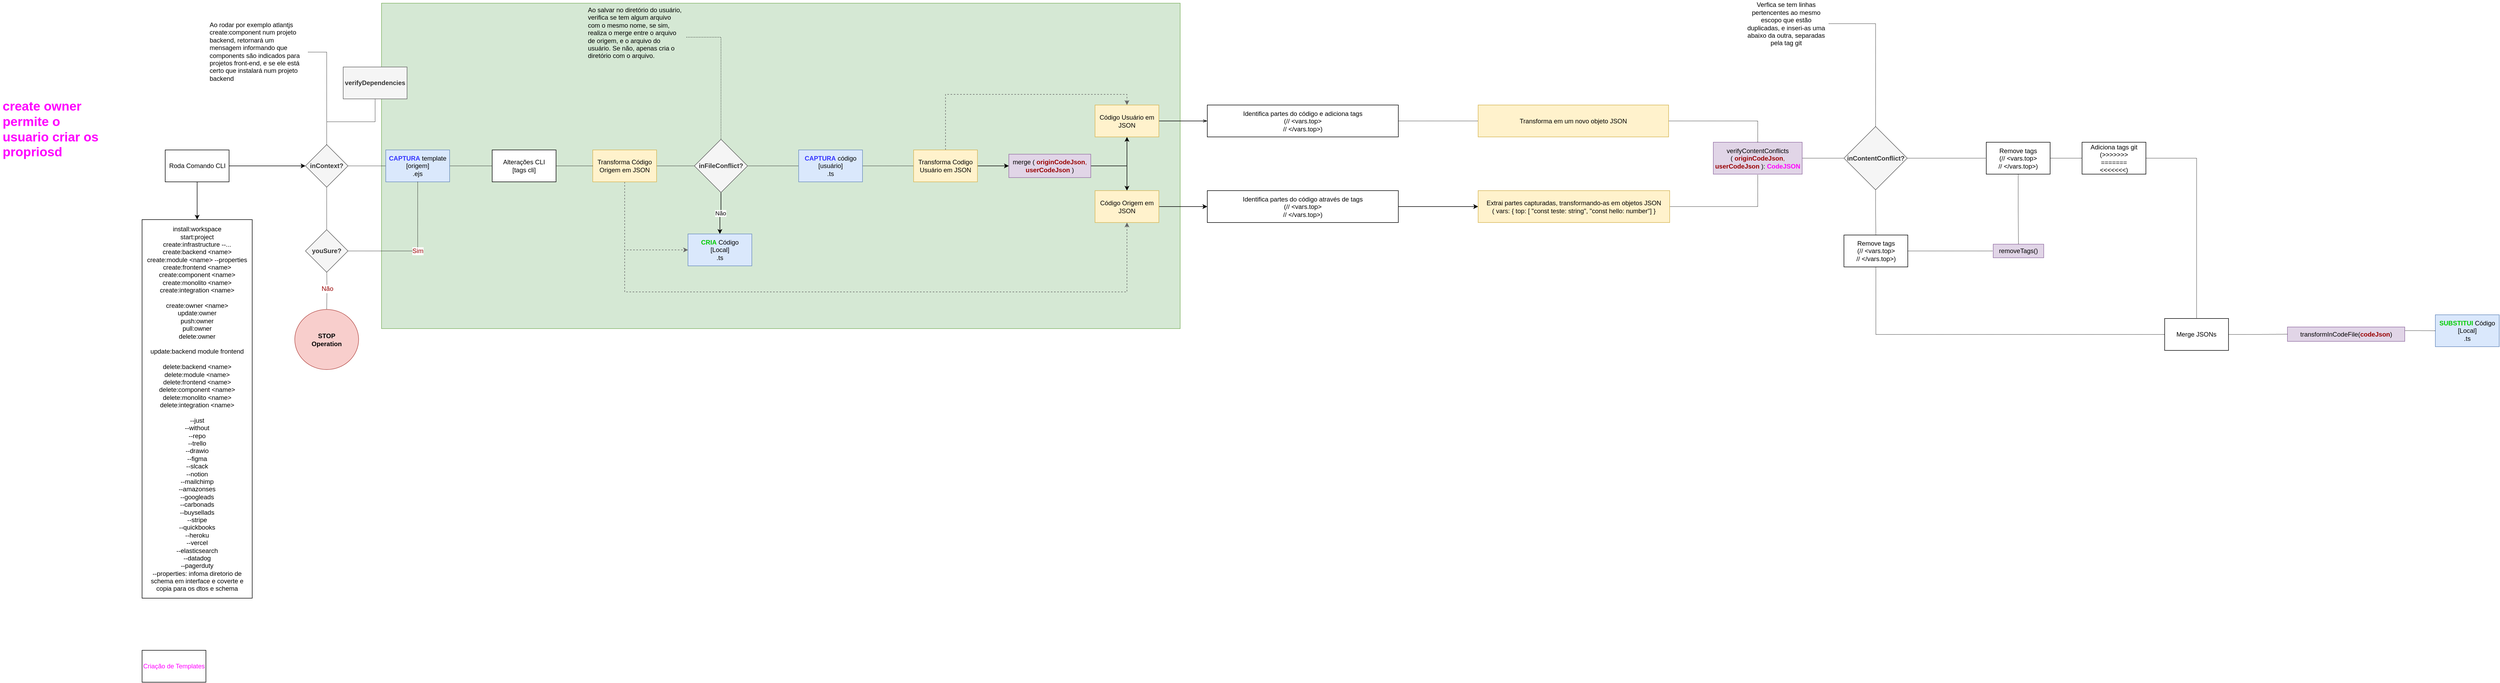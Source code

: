 <mxfile version="20.2.0" type="github">
  <diagram id="BnmF_AK0YvOshNtcrw-g" name="Página-1">
    <mxGraphModel dx="3161" dy="1173" grid="0" gridSize="10" guides="1" tooltips="1" connect="1" arrows="1" fold="1" page="0" pageScale="1" pageWidth="827" pageHeight="1169" math="0" shadow="0">
      <root>
        <mxCell id="0" />
        <mxCell id="1" parent="0" />
        <mxCell id="QQFa_avUxo8IOfPUZzPN-4" value="" style="rounded=0;whiteSpace=wrap;html=1;fontSize=12;fillColor=#d5e8d4;strokeColor=#82b366;" vertex="1" parent="1">
          <mxGeometry x="-366" y="-230" width="1501" height="612" as="geometry" />
        </mxCell>
        <mxCell id="cyFt_1vXVeOcTQ0V9GpX-9" value="" style="edgeStyle=orthogonalEdgeStyle;rounded=0;orthogonalLoop=1;jettySize=auto;html=1;" parent="1" source="cyFt_1vXVeOcTQ0V9GpX-1" target="cyFt_1vXVeOcTQ0V9GpX-8" edge="1">
          <mxGeometry relative="1" as="geometry" />
        </mxCell>
        <mxCell id="cyFt_1vXVeOcTQ0V9GpX-63" style="edgeStyle=orthogonalEdgeStyle;rounded=0;orthogonalLoop=1;jettySize=auto;html=1;exitX=1;exitY=0.5;exitDx=0;exitDy=0;entryX=0.5;entryY=1;entryDx=0;entryDy=0;fontSize=10;startArrow=none;startFill=0;endArrow=classic;endFill=1;strokeWidth=1;" parent="1" source="cyFt_1vXVeOcTQ0V9GpX-1" target="cyFt_1vXVeOcTQ0V9GpX-61" edge="1">
          <mxGeometry relative="1" as="geometry" />
        </mxCell>
        <mxCell id="cyFt_1vXVeOcTQ0V9GpX-1" value="merge ( &lt;font color=&quot;#990000&quot;&gt;&lt;b&gt;originCodeJson&lt;/b&gt;, &lt;b&gt;userCodeJson&lt;/b&gt;&lt;/font&gt; )" style="rounded=0;whiteSpace=wrap;html=1;fillColor=#e1d5e7;strokeColor=#9673a6;" parent="1" vertex="1">
          <mxGeometry x="813" y="54" width="154" height="44" as="geometry" />
        </mxCell>
        <mxCell id="cyFt_1vXVeOcTQ0V9GpX-60" style="edgeStyle=orthogonalEdgeStyle;rounded=0;orthogonalLoop=1;jettySize=auto;html=1;exitX=1;exitY=0.5;exitDx=0;exitDy=0;fontSize=10;startArrow=none;startFill=0;endArrow=classic;endFill=1;strokeWidth=1;" parent="1" source="cyFt_1vXVeOcTQ0V9GpX-2" target="cyFt_1vXVeOcTQ0V9GpX-1" edge="1">
          <mxGeometry relative="1" as="geometry" />
        </mxCell>
        <mxCell id="cyFt_1vXVeOcTQ0V9GpX-65" style="edgeStyle=orthogonalEdgeStyle;rounded=0;orthogonalLoop=1;jettySize=auto;html=1;exitX=0.5;exitY=0;exitDx=0;exitDy=0;entryX=0.5;entryY=0;entryDx=0;entryDy=0;fontSize=10;startArrow=none;startFill=0;endArrow=classic;endFill=1;strokeWidth=1;dashed=1;fillColor=#f5f5f5;strokeColor=#666666;" parent="1" source="cyFt_1vXVeOcTQ0V9GpX-2" target="cyFt_1vXVeOcTQ0V9GpX-61" edge="1">
          <mxGeometry relative="1" as="geometry" />
        </mxCell>
        <mxCell id="cyFt_1vXVeOcTQ0V9GpX-2" value="Transforma Codigo Usuário em JSON&lt;br&gt;" style="whiteSpace=wrap;html=1;rounded=0;fillColor=#fff2cc;strokeColor=#d6b656;" parent="1" vertex="1">
          <mxGeometry x="634" y="46" width="120" height="60" as="geometry" />
        </mxCell>
        <mxCell id="cyFt_1vXVeOcTQ0V9GpX-62" value="" style="edgeStyle=orthogonalEdgeStyle;rounded=0;orthogonalLoop=1;jettySize=auto;html=1;fontSize=10;startArrow=openThin;startFill=0;endArrow=none;endFill=0;strokeWidth=1;" parent="1" source="cyFt_1vXVeOcTQ0V9GpX-4" target="cyFt_1vXVeOcTQ0V9GpX-61" edge="1">
          <mxGeometry relative="1" as="geometry" />
        </mxCell>
        <mxCell id="cyFt_1vXVeOcTQ0V9GpX-80" value="" style="edgeStyle=orthogonalEdgeStyle;rounded=0;orthogonalLoop=1;jettySize=auto;html=1;dashed=1;dashPattern=1 1;fontSize=12;fontColor=#000000;startArrow=none;startFill=0;endArrow=none;endFill=0;strokeWidth=1;" parent="1" source="cyFt_1vXVeOcTQ0V9GpX-4" target="cyFt_1vXVeOcTQ0V9GpX-79" edge="1">
          <mxGeometry relative="1" as="geometry" />
        </mxCell>
        <mxCell id="cyFt_1vXVeOcTQ0V9GpX-4" value="Identifica partes do código e adiciona tags&lt;br&gt;(// &amp;lt;vars.top&amp;gt;&lt;br&gt;// &amp;lt;/vars.top&amp;gt;)" style="whiteSpace=wrap;html=1;rounded=0;" parent="1" vertex="1">
          <mxGeometry x="1186" y="-38.5" width="359" height="60" as="geometry" />
        </mxCell>
        <mxCell id="cyFt_1vXVeOcTQ0V9GpX-11" value="" style="edgeStyle=orthogonalEdgeStyle;rounded=0;orthogonalLoop=1;jettySize=auto;html=1;strokeWidth=1;" parent="1" source="cyFt_1vXVeOcTQ0V9GpX-8" target="cyFt_1vXVeOcTQ0V9GpX-10" edge="1">
          <mxGeometry relative="1" as="geometry" />
        </mxCell>
        <mxCell id="cyFt_1vXVeOcTQ0V9GpX-8" value="Código Origem em JSON" style="whiteSpace=wrap;html=1;rounded=0;fillColor=#fff2cc;strokeColor=#d6b656;" parent="1" vertex="1">
          <mxGeometry x="975" y="122.5" width="120" height="60" as="geometry" />
        </mxCell>
        <mxCell id="cyFt_1vXVeOcTQ0V9GpX-13" value="" style="edgeStyle=orthogonalEdgeStyle;rounded=0;orthogonalLoop=1;jettySize=auto;html=1;strokeWidth=1;" parent="1" source="cyFt_1vXVeOcTQ0V9GpX-10" target="cyFt_1vXVeOcTQ0V9GpX-12" edge="1">
          <mxGeometry relative="1" as="geometry" />
        </mxCell>
        <mxCell id="cyFt_1vXVeOcTQ0V9GpX-10" value="Identifica partes do código através de tags &lt;br&gt;(// &amp;lt;vars.top&amp;gt;&lt;br&gt;// &amp;lt;/vars.top&amp;gt;)" style="whiteSpace=wrap;html=1;rounded=0;" parent="1" vertex="1">
          <mxGeometry x="1186" y="122.5" width="359" height="60" as="geometry" />
        </mxCell>
        <mxCell id="cyFt_1vXVeOcTQ0V9GpX-76" value="" style="edgeStyle=orthogonalEdgeStyle;rounded=0;orthogonalLoop=1;jettySize=auto;html=1;dashed=1;dashPattern=1 1;fontSize=12;fontColor=#00CC00;startArrow=none;startFill=0;endArrow=none;endFill=0;strokeWidth=1;" parent="1" source="cyFt_1vXVeOcTQ0V9GpX-12" target="cyFt_1vXVeOcTQ0V9GpX-75" edge="1">
          <mxGeometry relative="1" as="geometry" />
        </mxCell>
        <mxCell id="cyFt_1vXVeOcTQ0V9GpX-12" value="Extrai partes capturadas, transformando-as em objetos JSON&lt;br&gt;( vars: { top: [ &quot;const teste: string&quot;, &quot;const hello: number&quot;] }" style="whiteSpace=wrap;html=1;rounded=0;fillColor=#fff2cc;strokeColor=#d6b656;" parent="1" vertex="1">
          <mxGeometry x="1695" y="122.5" width="360" height="60" as="geometry" />
        </mxCell>
        <mxCell id="cyFt_1vXVeOcTQ0V9GpX-55" style="edgeStyle=orthogonalEdgeStyle;rounded=0;orthogonalLoop=1;jettySize=auto;html=1;exitX=0.5;exitY=1;exitDx=0;exitDy=0;entryX=0;entryY=0.5;entryDx=0;entryDy=0;fontSize=12;startArrow=none;startFill=0;endArrow=classic;endFill=1;strokeWidth=1;dashed=1;fillColor=#f5f5f5;strokeColor=#666666;" parent="1" source="cyFt_1vXVeOcTQ0V9GpX-17" target="cyFt_1vXVeOcTQ0V9GpX-25" edge="1">
          <mxGeometry relative="1" as="geometry" />
        </mxCell>
        <mxCell id="cyFt_1vXVeOcTQ0V9GpX-64" style="edgeStyle=orthogonalEdgeStyle;rounded=0;orthogonalLoop=1;jettySize=auto;html=1;exitX=0.5;exitY=1;exitDx=0;exitDy=0;entryX=0.5;entryY=1;entryDx=0;entryDy=0;fontSize=10;startArrow=none;startFill=0;endArrow=classic;endFill=1;strokeWidth=1;dashed=1;fillColor=#f5f5f5;strokeColor=#666666;" parent="1" source="cyFt_1vXVeOcTQ0V9GpX-17" target="cyFt_1vXVeOcTQ0V9GpX-8" edge="1">
          <mxGeometry relative="1" as="geometry">
            <Array as="points">
              <mxPoint x="91" y="313" />
              <mxPoint x="1035" y="313" />
            </Array>
          </mxGeometry>
        </mxCell>
        <mxCell id="QQFa_avUxo8IOfPUZzPN-3" style="edgeStyle=orthogonalEdgeStyle;rounded=0;orthogonalLoop=1;jettySize=auto;html=1;exitX=1;exitY=0.5;exitDx=0;exitDy=0;dashed=1;dashPattern=1 1;fontSize=12;fontColor=#FF00FF;startArrow=none;startFill=0;endArrow=none;endFill=0;strokeWidth=1;" edge="1" parent="1" source="cyFt_1vXVeOcTQ0V9GpX-17" target="cyFt_1vXVeOcTQ0V9GpX-23">
          <mxGeometry relative="1" as="geometry" />
        </mxCell>
        <mxCell id="cyFt_1vXVeOcTQ0V9GpX-17" value="Transforma Código Origem em JSON" style="whiteSpace=wrap;html=1;rounded=0;fillColor=#fff2cc;strokeColor=#d6b656;" parent="1" vertex="1">
          <mxGeometry x="31" y="46" width="120" height="60" as="geometry" />
        </mxCell>
        <mxCell id="QQFa_avUxo8IOfPUZzPN-2" style="edgeStyle=orthogonalEdgeStyle;rounded=0;orthogonalLoop=1;jettySize=auto;html=1;exitX=1;exitY=0.5;exitDx=0;exitDy=0;dashed=1;dashPattern=1 1;fontSize=12;fontColor=#FF00FF;startArrow=none;startFill=0;endArrow=none;endFill=0;strokeWidth=1;" edge="1" parent="1" source="cyFt_1vXVeOcTQ0V9GpX-21" target="cyFt_1vXVeOcTQ0V9GpX-2">
          <mxGeometry relative="1" as="geometry" />
        </mxCell>
        <mxCell id="cyFt_1vXVeOcTQ0V9GpX-21" value="&lt;b&gt;&lt;font color=&quot;#3333ff&quot;&gt;CAPTURA&lt;/font&gt;&lt;/b&gt; código&lt;br&gt;[usuário]&lt;br&gt;.ts" style="whiteSpace=wrap;html=1;rounded=0;fillColor=#dae8fc;strokeColor=#6c8ebf;" parent="1" vertex="1">
          <mxGeometry x="418" y="46" width="120" height="60" as="geometry" />
        </mxCell>
        <mxCell id="cyFt_1vXVeOcTQ0V9GpX-26" value="Não" style="edgeStyle=orthogonalEdgeStyle;rounded=0;orthogonalLoop=1;jettySize=auto;html=1;" parent="1" source="cyFt_1vXVeOcTQ0V9GpX-23" target="cyFt_1vXVeOcTQ0V9GpX-25" edge="1">
          <mxGeometry relative="1" as="geometry" />
        </mxCell>
        <mxCell id="QQFa_avUxo8IOfPUZzPN-1" style="edgeStyle=orthogonalEdgeStyle;rounded=0;orthogonalLoop=1;jettySize=auto;html=1;exitX=1;exitY=0.5;exitDx=0;exitDy=0;dashed=1;dashPattern=1 1;fontSize=12;fontColor=#FF00FF;startArrow=none;startFill=0;endArrow=none;endFill=0;strokeWidth=1;" edge="1" parent="1" source="cyFt_1vXVeOcTQ0V9GpX-23" target="cyFt_1vXVeOcTQ0V9GpX-21">
          <mxGeometry relative="1" as="geometry" />
        </mxCell>
        <mxCell id="cyFt_1vXVeOcTQ0V9GpX-23" value="inFileConflict?" style="rhombus;whiteSpace=wrap;html=1;rounded=0;fillColor=#f5f5f5;fontColor=#333333;strokeColor=#666666;fontStyle=1" parent="1" vertex="1">
          <mxGeometry x="222" y="26" width="100" height="100" as="geometry" />
        </mxCell>
        <mxCell id="cyFt_1vXVeOcTQ0V9GpX-25" value="&lt;b&gt;&lt;font color=&quot;#00cc00&quot;&gt;CRIA&lt;/font&gt;&lt;/b&gt; Código&lt;br&gt;[Local]&lt;br&gt;.ts" style="whiteSpace=wrap;html=1;rounded=0;fillColor=#dae8fc;strokeColor=#6c8ebf;fontStyle=0" parent="1" vertex="1">
          <mxGeometry x="210" y="204" width="120" height="60" as="geometry" />
        </mxCell>
        <mxCell id="cyFt_1vXVeOcTQ0V9GpX-117" style="edgeStyle=orthogonalEdgeStyle;rounded=0;orthogonalLoop=1;jettySize=auto;html=1;exitX=1;exitY=0.25;exitDx=0;exitDy=0;dashed=1;dashPattern=1 1;fontSize=12;fontColor=#FF00FF;startArrow=none;startFill=0;endArrow=none;endFill=0;strokeWidth=1;" parent="1" source="cyFt_1vXVeOcTQ0V9GpX-36" target="cyFt_1vXVeOcTQ0V9GpX-105" edge="1">
          <mxGeometry relative="1" as="geometry" />
        </mxCell>
        <mxCell id="cyFt_1vXVeOcTQ0V9GpX-36" value="transformInCodeFile(&lt;b&gt;&lt;font color=&quot;#990000&quot;&gt;codeJson&lt;/font&gt;&lt;/b&gt;)" style="whiteSpace=wrap;html=1;rounded=0;fillColor=#e1d5e7;strokeColor=#9673a6;fontStyle=0" parent="1" vertex="1">
          <mxGeometry x="3216" y="379" width="220.5" height="27" as="geometry" />
        </mxCell>
        <mxCell id="cyFt_1vXVeOcTQ0V9GpX-41" style="edgeStyle=orthogonalEdgeStyle;rounded=0;orthogonalLoop=1;jettySize=auto;html=1;exitX=1;exitY=0.5;exitDx=0;exitDy=0;dashed=1;startArrow=none;startFill=0;endArrow=none;endFill=0;strokeWidth=1;dashPattern=1 2;" parent="1" source="cyFt_1vXVeOcTQ0V9GpX-40" target="cyFt_1vXVeOcTQ0V9GpX-23" edge="1">
          <mxGeometry relative="1" as="geometry" />
        </mxCell>
        <mxCell id="cyFt_1vXVeOcTQ0V9GpX-40" value="&lt;p style=&quot;line-height: 1.2;&quot;&gt;&lt;/p&gt;&lt;p&gt;&lt;span style=&quot;background-color: initial; font-weight: normal; line-height: 1;&quot;&gt;&lt;font style=&quot;font-size: 12px;&quot;&gt;Ao salvar no diretório do usuário, verifica se tem algum arquivo com o mesmo nome, se sim, realiza o merge entre o arquivo de origem, e o arquivo do usuário. Se não, apenas cria o diretório com o arquivo.&lt;/font&gt;&lt;/span&gt;&lt;/p&gt;&lt;p&gt;&lt;/p&gt;" style="text;html=1;strokeColor=none;fillColor=none;spacing=5;spacingTop=-20;whiteSpace=wrap;overflow=hidden;rounded=0;align=left;" parent="1" vertex="1">
          <mxGeometry x="17" y="-226" width="190" height="120" as="geometry" />
        </mxCell>
        <mxCell id="cyFt_1vXVeOcTQ0V9GpX-44" value="" style="edgeStyle=orthogonalEdgeStyle;rounded=0;orthogonalLoop=1;jettySize=auto;html=1;fontSize=12;startArrow=none;startFill=0;endArrow=classic;endFill=1;strokeWidth=1;" parent="1" source="cyFt_1vXVeOcTQ0V9GpX-42" target="cyFt_1vXVeOcTQ0V9GpX-43" edge="1">
          <mxGeometry relative="1" as="geometry" />
        </mxCell>
        <mxCell id="cyFt_1vXVeOcTQ0V9GpX-59" value="" style="edgeStyle=orthogonalEdgeStyle;rounded=0;orthogonalLoop=1;jettySize=auto;html=1;fontSize=10;startArrow=none;startFill=0;endArrow=classic;endFill=1;strokeWidth=1;" parent="1" source="cyFt_1vXVeOcTQ0V9GpX-42" target="cyFt_1vXVeOcTQ0V9GpX-58" edge="1">
          <mxGeometry relative="1" as="geometry" />
        </mxCell>
        <mxCell id="cyFt_1vXVeOcTQ0V9GpX-42" value="Roda Comando CLI" style="whiteSpace=wrap;html=1;fontSize=12;" parent="1" vertex="1">
          <mxGeometry x="-772.5" y="46" width="120" height="60" as="geometry" />
        </mxCell>
        <mxCell id="cyFt_1vXVeOcTQ0V9GpX-98" value="" style="edgeStyle=orthogonalEdgeStyle;rounded=0;orthogonalLoop=1;jettySize=auto;html=1;dashed=1;dashPattern=1 1;fontSize=12;fontColor=#990000;startArrow=none;startFill=0;endArrow=none;endFill=0;strokeWidth=1;" parent="1" source="cyFt_1vXVeOcTQ0V9GpX-43" target="cyFt_1vXVeOcTQ0V9GpX-97" edge="1">
          <mxGeometry relative="1" as="geometry" />
        </mxCell>
        <mxCell id="cyFt_1vXVeOcTQ0V9GpX-100" style="edgeStyle=orthogonalEdgeStyle;rounded=0;orthogonalLoop=1;jettySize=auto;html=1;exitX=1;exitY=0.5;exitDx=0;exitDy=0;dashed=1;dashPattern=1 1;fontSize=12;fontColor=#990000;startArrow=none;startFill=0;endArrow=none;endFill=0;strokeWidth=1;" parent="1" source="cyFt_1vXVeOcTQ0V9GpX-43" target="cyFt_1vXVeOcTQ0V9GpX-50" edge="1">
          <mxGeometry relative="1" as="geometry" />
        </mxCell>
        <mxCell id="cyFt_1vXVeOcTQ0V9GpX-121" value="" style="edgeStyle=orthogonalEdgeStyle;rounded=0;orthogonalLoop=1;jettySize=auto;html=1;dashed=1;dashPattern=1 1;fontSize=12;fontColor=#FF00FF;startArrow=none;startFill=0;endArrow=none;endFill=0;strokeWidth=1;" parent="1" source="cyFt_1vXVeOcTQ0V9GpX-43" target="cyFt_1vXVeOcTQ0V9GpX-120" edge="1">
          <mxGeometry relative="1" as="geometry" />
        </mxCell>
        <mxCell id="cyFt_1vXVeOcTQ0V9GpX-43" value="inContext?" style="rhombus;whiteSpace=wrap;html=1;fillColor=#f5f5f5;fontColor=#333333;strokeColor=#666666;fontStyle=1" parent="1" vertex="1">
          <mxGeometry x="-509" y="36" width="80" height="80" as="geometry" />
        </mxCell>
        <mxCell id="cyFt_1vXVeOcTQ0V9GpX-46" style="edgeStyle=orthogonalEdgeStyle;rounded=0;orthogonalLoop=1;jettySize=auto;html=1;exitX=1;exitY=0.5;exitDx=0;exitDy=0;dashed=1;fontSize=12;startArrow=none;startFill=0;endArrow=none;endFill=0;strokeWidth=1;dashPattern=1 1;" parent="1" source="cyFt_1vXVeOcTQ0V9GpX-45" target="cyFt_1vXVeOcTQ0V9GpX-43" edge="1">
          <mxGeometry relative="1" as="geometry" />
        </mxCell>
        <mxCell id="cyFt_1vXVeOcTQ0V9GpX-45" value="&lt;p style=&quot;line-height: 1.2;&quot;&gt;&lt;/p&gt;&lt;p&gt;&lt;span style=&quot;background-color: initial; font-weight: normal; line-height: 1;&quot;&gt;&lt;font style=&quot;font-size: 12px;&quot;&gt;Ao rodar por exemplo atlantjs create:component num projeto backend, retornará um mensagem informando que components são indicados para projetos front-end, e se ele está certo que instalará num projeto backend&lt;/font&gt;&lt;/span&gt;&lt;/p&gt;&lt;p&gt;&lt;/p&gt;" style="text;html=1;strokeColor=none;fillColor=none;spacing=5;spacingTop=-20;whiteSpace=wrap;overflow=hidden;rounded=0;align=left;" parent="1" vertex="1">
          <mxGeometry x="-694" y="-198" width="190" height="120" as="geometry" />
        </mxCell>
        <mxCell id="cyFt_1vXVeOcTQ0V9GpX-96" value="Não" style="edgeStyle=orthogonalEdgeStyle;rounded=0;orthogonalLoop=1;jettySize=auto;html=1;dashed=1;dashPattern=1 1;fontSize=12;fontColor=#990000;startArrow=none;startFill=0;endArrow=none;endFill=0;strokeWidth=1;" parent="1" target="cyFt_1vXVeOcTQ0V9GpX-95" edge="1">
          <mxGeometry relative="1" as="geometry">
            <mxPoint x="-469" y="266" as="sourcePoint" />
          </mxGeometry>
        </mxCell>
        <mxCell id="cyFt_1vXVeOcTQ0V9GpX-102" value="" style="edgeStyle=orthogonalEdgeStyle;rounded=0;orthogonalLoop=1;jettySize=auto;html=1;dashed=1;dashPattern=1 1;fontSize=12;fontColor=#990000;startArrow=none;startFill=0;endArrow=none;endFill=0;strokeWidth=1;" parent="1" source="cyFt_1vXVeOcTQ0V9GpX-50" target="cyFt_1vXVeOcTQ0V9GpX-101" edge="1">
          <mxGeometry relative="1" as="geometry" />
        </mxCell>
        <mxCell id="cyFt_1vXVeOcTQ0V9GpX-50" value="&lt;font color=&quot;#3333ff&quot;&gt;&lt;b&gt;CAPTURA&lt;/b&gt;&lt;/font&gt; template&lt;br&gt;[origem]&lt;br&gt;.ejs" style="whiteSpace=wrap;html=1;fillColor=#dae8fc;strokeColor=#6c8ebf;rounded=0;" parent="1" vertex="1">
          <mxGeometry x="-358" y="46" width="120" height="60" as="geometry" />
        </mxCell>
        <mxCell id="cyFt_1vXVeOcTQ0V9GpX-58" value="install:workspace&lt;br&gt;start:project&lt;br&gt;create:infrastructure --...&lt;br&gt;create:backend &amp;lt;name&amp;gt;&lt;br&gt;create:module &amp;lt;name&amp;gt; --properties&lt;br&gt;create:frontend &amp;lt;name&amp;gt;&lt;br&gt;create:component &amp;lt;name&amp;gt;&lt;br&gt;create:monolito &amp;lt;name&amp;gt;&lt;br&gt;create:integration &amp;lt;name&amp;gt;&lt;br&gt;&lt;br&gt;create:owner &amp;lt;name&amp;gt;&lt;br&gt;update:owner&lt;br&gt;push:owner&lt;br&gt;pull:owner&lt;br&gt;delete:owner&lt;br&gt;&lt;br&gt;update:backend module frontend&lt;br&gt;&lt;br&gt;delete:backend &amp;lt;name&amp;gt;&lt;br&gt;delete:module &amp;lt;name&amp;gt;&lt;br&gt;delete:frontend &amp;lt;name&amp;gt;&lt;br&gt;delete:component &amp;lt;name&amp;gt;&lt;br&gt;delete:monolito &amp;lt;name&amp;gt;&lt;br&gt;delete:integration &amp;lt;name&amp;gt;&lt;br&gt;&lt;br&gt;--just&lt;br&gt;--without&lt;br&gt;--repo&lt;br&gt;--trello&lt;br&gt;--drawio&lt;br&gt;--figma&lt;br&gt;--slcack&lt;br&gt;--notion&lt;br&gt;--mailchimp&lt;br&gt;--amazonses&lt;br&gt;--googleads&lt;br&gt;--carbonads&lt;br&gt;--buysellads&lt;br&gt;--stripe&lt;br&gt;--quickbooks&lt;br&gt;--heroku&lt;br&gt;--vercel&lt;br&gt;--elasticsearch&lt;br&gt;--datadog&lt;br&gt;--pagerduty&lt;br&gt;--properties: infoma diretorio de schema em interface e coverte e copia para os dtos e schema" style="whiteSpace=wrap;html=1;" parent="1" vertex="1">
          <mxGeometry x="-816" y="177" width="207" height="712" as="geometry" />
        </mxCell>
        <mxCell id="cyFt_1vXVeOcTQ0V9GpX-61" value="Código Usuário em JSON" style="whiteSpace=wrap;html=1;rounded=0;fillColor=#fff2cc;strokeColor=#d6b656;" parent="1" vertex="1">
          <mxGeometry x="975" y="-38.5" width="120" height="60" as="geometry" />
        </mxCell>
        <mxCell id="cyFt_1vXVeOcTQ0V9GpX-84" value="" style="edgeStyle=orthogonalEdgeStyle;rounded=0;orthogonalLoop=1;jettySize=auto;html=1;dashed=1;dashPattern=1 1;fontSize=12;fontColor=#000000;startArrow=none;startFill=0;endArrow=none;endFill=0;strokeWidth=1;" parent="1" source="cyFt_1vXVeOcTQ0V9GpX-66" target="cyFt_1vXVeOcTQ0V9GpX-83" edge="1">
          <mxGeometry relative="1" as="geometry" />
        </mxCell>
        <mxCell id="cyFt_1vXVeOcTQ0V9GpX-88" value="" style="edgeStyle=orthogonalEdgeStyle;rounded=0;orthogonalLoop=1;jettySize=auto;html=1;dashed=1;dashPattern=1 1;fontSize=12;fontColor=#000000;startArrow=none;startFill=0;endArrow=none;endFill=0;strokeWidth=1;" parent="1" source="cyFt_1vXVeOcTQ0V9GpX-66" target="cyFt_1vXVeOcTQ0V9GpX-87" edge="1">
          <mxGeometry relative="1" as="geometry" />
        </mxCell>
        <mxCell id="cyFt_1vXVeOcTQ0V9GpX-66" value="inContentConflict?" style="rhombus;whiteSpace=wrap;html=1;rounded=0;fillColor=#f5f5f5;fontColor=#333333;strokeColor=#666666;fontStyle=1" parent="1" vertex="1">
          <mxGeometry x="2382.5" y="2" width="119" height="119" as="geometry" />
        </mxCell>
        <mxCell id="cyFt_1vXVeOcTQ0V9GpX-115" style="edgeStyle=orthogonalEdgeStyle;rounded=0;orthogonalLoop=1;jettySize=auto;html=1;exitX=1;exitY=0.5;exitDx=0;exitDy=0;entryX=0.5;entryY=0;entryDx=0;entryDy=0;dashed=1;dashPattern=1 1;fontSize=12;fontColor=#FF00FF;startArrow=none;startFill=0;endArrow=none;endFill=0;strokeWidth=1;" parent="1" source="cyFt_1vXVeOcTQ0V9GpX-70" target="cyFt_1vXVeOcTQ0V9GpX-111" edge="1">
          <mxGeometry relative="1" as="geometry" />
        </mxCell>
        <mxCell id="cyFt_1vXVeOcTQ0V9GpX-70" value="Adiciona tags git&lt;br&gt;(&amp;gt;&amp;gt;&amp;gt;&amp;gt;&amp;gt;&amp;gt;&amp;gt;&lt;br&gt;=======&lt;br&gt;&amp;lt;&amp;lt;&amp;lt;&amp;lt;&amp;lt;&amp;lt;&amp;lt;)" style="whiteSpace=wrap;html=1;rounded=0;" parent="1" vertex="1">
          <mxGeometry x="2830" y="31.5" width="120" height="60" as="geometry" />
        </mxCell>
        <mxCell id="cyFt_1vXVeOcTQ0V9GpX-74" style="edgeStyle=orthogonalEdgeStyle;rounded=0;orthogonalLoop=1;jettySize=auto;html=1;exitX=1;exitY=0.5;exitDx=0;exitDy=0;fontSize=10;fontColor=#00CC00;startArrow=none;startFill=0;endArrow=none;endFill=0;strokeWidth=1;dashed=1;dashPattern=1 1;" parent="1" source="cyFt_1vXVeOcTQ0V9GpX-73" target="cyFt_1vXVeOcTQ0V9GpX-66" edge="1">
          <mxGeometry relative="1" as="geometry" />
        </mxCell>
        <mxCell id="cyFt_1vXVeOcTQ0V9GpX-73" value="Verfica se tem linhas pertencentes ao mesmo escopo que estão duplicadas, e inseri-as uma abaixo da outra, separadas pela tag git" style="text;html=1;align=center;verticalAlign=middle;whiteSpace=wrap;rounded=0;fontSize=12;" parent="1" vertex="1">
          <mxGeometry x="2194" y="-226" width="160" height="69" as="geometry" />
        </mxCell>
        <mxCell id="cyFt_1vXVeOcTQ0V9GpX-93" style="edgeStyle=orthogonalEdgeStyle;rounded=0;orthogonalLoop=1;jettySize=auto;html=1;exitX=1;exitY=0.5;exitDx=0;exitDy=0;dashed=1;dashPattern=1 1;fontSize=12;fontColor=#990000;startArrow=none;startFill=0;endArrow=none;endFill=0;strokeWidth=1;" parent="1" source="cyFt_1vXVeOcTQ0V9GpX-75" target="cyFt_1vXVeOcTQ0V9GpX-66" edge="1">
          <mxGeometry relative="1" as="geometry" />
        </mxCell>
        <mxCell id="cyFt_1vXVeOcTQ0V9GpX-75" value="verifyContentConflicts &lt;br&gt;( &lt;font color=&quot;#990000&quot;&gt;&lt;b&gt;originCodeJson&lt;/b&gt;, &lt;font style=&quot;font-weight: bold;&quot;&gt;userCodeJson&lt;/font&gt;&lt;/font&gt;&lt;font style=&quot;font-weight: bold;&quot; color=&quot;#ffb570&quot;&gt; &lt;/font&gt;): &lt;font color=&quot;#ff00ff&quot;&gt;&lt;b&gt;CodeJSON&lt;/b&gt;&lt;/font&gt;" style="whiteSpace=wrap;html=1;rounded=0;fillColor=#e1d5e7;strokeColor=#9673a6;" parent="1" vertex="1">
          <mxGeometry x="2137" y="31.5" width="167" height="60" as="geometry" />
        </mxCell>
        <mxCell id="cyFt_1vXVeOcTQ0V9GpX-81" style="edgeStyle=orthogonalEdgeStyle;rounded=0;orthogonalLoop=1;jettySize=auto;html=1;exitX=1;exitY=0.5;exitDx=0;exitDy=0;entryX=0.5;entryY=0;entryDx=0;entryDy=0;dashed=1;dashPattern=1 1;fontSize=12;fontColor=#000000;startArrow=none;startFill=0;endArrow=none;endFill=0;strokeWidth=1;" parent="1" source="cyFt_1vXVeOcTQ0V9GpX-79" target="cyFt_1vXVeOcTQ0V9GpX-75" edge="1">
          <mxGeometry relative="1" as="geometry" />
        </mxCell>
        <mxCell id="cyFt_1vXVeOcTQ0V9GpX-79" value="Transforma em um novo objeto JSON" style="whiteSpace=wrap;html=1;rounded=0;fillColor=#fff2cc;strokeColor=#d6b656;" parent="1" vertex="1">
          <mxGeometry x="1695" y="-38.5" width="358" height="60" as="geometry" />
        </mxCell>
        <mxCell id="cyFt_1vXVeOcTQ0V9GpX-85" style="edgeStyle=orthogonalEdgeStyle;rounded=0;orthogonalLoop=1;jettySize=auto;html=1;exitX=1;exitY=0.5;exitDx=0;exitDy=0;entryX=0;entryY=0.5;entryDx=0;entryDy=0;dashed=1;dashPattern=1 1;fontSize=12;fontColor=#000000;startArrow=none;startFill=0;endArrow=none;endFill=0;strokeWidth=1;" parent="1" source="cyFt_1vXVeOcTQ0V9GpX-83" target="cyFt_1vXVeOcTQ0V9GpX-70" edge="1">
          <mxGeometry relative="1" as="geometry" />
        </mxCell>
        <mxCell id="cyFt_1vXVeOcTQ0V9GpX-91" value="" style="edgeStyle=orthogonalEdgeStyle;rounded=0;orthogonalLoop=1;jettySize=auto;html=1;dashed=1;dashPattern=1 1;fontSize=12;fontColor=#000000;startArrow=none;startFill=0;endArrow=none;endFill=0;strokeWidth=1;" parent="1" source="cyFt_1vXVeOcTQ0V9GpX-83" target="cyFt_1vXVeOcTQ0V9GpX-90" edge="1">
          <mxGeometry relative="1" as="geometry" />
        </mxCell>
        <mxCell id="cyFt_1vXVeOcTQ0V9GpX-83" value="Remove tags&lt;br&gt;(// &amp;lt;vars.top&amp;gt;&lt;br&gt;// &amp;lt;/vars.top&amp;gt;)" style="whiteSpace=wrap;html=1;rounded=0;" parent="1" vertex="1">
          <mxGeometry x="2650" y="31.5" width="120" height="60" as="geometry" />
        </mxCell>
        <mxCell id="cyFt_1vXVeOcTQ0V9GpX-92" style="edgeStyle=orthogonalEdgeStyle;rounded=0;orthogonalLoop=1;jettySize=auto;html=1;exitX=1;exitY=0.5;exitDx=0;exitDy=0;dashed=1;dashPattern=1 1;fontSize=12;fontColor=#000000;startArrow=none;startFill=0;endArrow=none;endFill=0;strokeWidth=1;" parent="1" source="cyFt_1vXVeOcTQ0V9GpX-87" target="cyFt_1vXVeOcTQ0V9GpX-90" edge="1">
          <mxGeometry relative="1" as="geometry" />
        </mxCell>
        <mxCell id="cyFt_1vXVeOcTQ0V9GpX-114" style="edgeStyle=orthogonalEdgeStyle;rounded=0;orthogonalLoop=1;jettySize=auto;html=1;exitX=0.5;exitY=1;exitDx=0;exitDy=0;entryX=0;entryY=0.5;entryDx=0;entryDy=0;dashed=1;dashPattern=1 1;fontSize=12;fontColor=#FF00FF;startArrow=none;startFill=0;endArrow=none;endFill=0;strokeWidth=1;" parent="1" source="cyFt_1vXVeOcTQ0V9GpX-87" target="cyFt_1vXVeOcTQ0V9GpX-111" edge="1">
          <mxGeometry relative="1" as="geometry" />
        </mxCell>
        <mxCell id="cyFt_1vXVeOcTQ0V9GpX-87" value="Remove tags&lt;br&gt;(// &amp;lt;vars.top&amp;gt;&lt;br&gt;// &amp;lt;/vars.top&amp;gt;)" style="whiteSpace=wrap;html=1;rounded=0;" parent="1" vertex="1">
          <mxGeometry x="2382.5" y="206" width="120" height="60" as="geometry" />
        </mxCell>
        <mxCell id="cyFt_1vXVeOcTQ0V9GpX-90" value="removeTags()" style="whiteSpace=wrap;html=1;rounded=0;fillColor=#e1d5e7;strokeColor=#9673a6;" parent="1" vertex="1">
          <mxGeometry x="2663" y="223.25" width="95" height="25.5" as="geometry" />
        </mxCell>
        <mxCell id="cyFt_1vXVeOcTQ0V9GpX-95" value="STOP &lt;br&gt;Operation" style="ellipse;whiteSpace=wrap;html=1;fontStyle=1;fillColor=#f8cecc;strokeColor=#b85450;" parent="1" vertex="1">
          <mxGeometry x="-529" y="346" width="120" height="113" as="geometry" />
        </mxCell>
        <mxCell id="cyFt_1vXVeOcTQ0V9GpX-104" value="Sim" style="edgeStyle=orthogonalEdgeStyle;rounded=0;orthogonalLoop=1;jettySize=auto;html=1;exitX=1;exitY=0.5;exitDx=0;exitDy=0;entryX=0.5;entryY=1;entryDx=0;entryDy=0;dashed=1;dashPattern=1 1;fontSize=12;fontColor=#990000;startArrow=none;startFill=0;endArrow=none;endFill=0;strokeWidth=1;" parent="1" source="cyFt_1vXVeOcTQ0V9GpX-97" target="cyFt_1vXVeOcTQ0V9GpX-50" edge="1">
          <mxGeometry relative="1" as="geometry" />
        </mxCell>
        <mxCell id="cyFt_1vXVeOcTQ0V9GpX-97" value="youSure?" style="rhombus;whiteSpace=wrap;html=1;fillColor=#f5f5f5;strokeColor=#666666;fontColor=#333333;fontStyle=1;" parent="1" vertex="1">
          <mxGeometry x="-509" y="196" width="80" height="80" as="geometry" />
        </mxCell>
        <mxCell id="cyFt_1vXVeOcTQ0V9GpX-103" style="edgeStyle=orthogonalEdgeStyle;rounded=0;orthogonalLoop=1;jettySize=auto;html=1;exitX=1;exitY=0.5;exitDx=0;exitDy=0;dashed=1;dashPattern=1 1;fontSize=12;fontColor=#990000;startArrow=none;startFill=0;endArrow=none;endFill=0;strokeWidth=1;" parent="1" source="cyFt_1vXVeOcTQ0V9GpX-101" target="cyFt_1vXVeOcTQ0V9GpX-17" edge="1">
          <mxGeometry relative="1" as="geometry" />
        </mxCell>
        <mxCell id="cyFt_1vXVeOcTQ0V9GpX-101" value="Alterações CLI&lt;br&gt;[tags cli]" style="whiteSpace=wrap;html=1;rounded=0;" parent="1" vertex="1">
          <mxGeometry x="-158" y="46" width="120" height="60" as="geometry" />
        </mxCell>
        <mxCell id="cyFt_1vXVeOcTQ0V9GpX-105" value="&lt;font color=&quot;#00cc00&quot;&gt;&lt;b&gt;SUBSTITUI&lt;/b&gt;&lt;/font&gt;&amp;nbsp;Código&lt;br&gt;[Local]&lt;br&gt;.ts" style="whiteSpace=wrap;html=1;fillColor=#dae8fc;strokeColor=#6c8ebf;rounded=0;fontStyle=0;" parent="1" vertex="1">
          <mxGeometry x="3494" y="356" width="120" height="60" as="geometry" />
        </mxCell>
        <mxCell id="cyFt_1vXVeOcTQ0V9GpX-116" style="edgeStyle=orthogonalEdgeStyle;rounded=0;orthogonalLoop=1;jettySize=auto;html=1;exitX=1;exitY=0.5;exitDx=0;exitDy=0;dashed=1;dashPattern=1 1;fontSize=12;fontColor=#FF00FF;startArrow=none;startFill=0;endArrow=none;endFill=0;strokeWidth=1;" parent="1" source="cyFt_1vXVeOcTQ0V9GpX-111" target="cyFt_1vXVeOcTQ0V9GpX-36" edge="1">
          <mxGeometry relative="1" as="geometry" />
        </mxCell>
        <mxCell id="cyFt_1vXVeOcTQ0V9GpX-111" value="Merge JSONs" style="whiteSpace=wrap;html=1;rounded=0;" parent="1" vertex="1">
          <mxGeometry x="2985.25" y="363" width="120" height="60" as="geometry" />
        </mxCell>
        <mxCell id="cyFt_1vXVeOcTQ0V9GpX-118" value="Criação de Templates" style="rounded=0;whiteSpace=wrap;html=1;fontSize=12;fontColor=#FF00FF;" parent="1" vertex="1">
          <mxGeometry x="-816" y="987" width="120" height="60" as="geometry" />
        </mxCell>
        <mxCell id="cyFt_1vXVeOcTQ0V9GpX-119" value="&lt;h1&gt;create owner permite o usuario criar os propriosd templates dentro da pasta global .dev ou na pasta .dev dentro do projeto&lt;/h1&gt;" style="text;html=1;strokeColor=none;fillColor=none;spacing=5;spacingTop=-20;whiteSpace=wrap;overflow=hidden;rounded=0;fontSize=12;fontColor=#FF00FF;" parent="1" vertex="1">
          <mxGeometry x="-1083" y="-56" width="190" height="120" as="geometry" />
        </mxCell>
        <mxCell id="cyFt_1vXVeOcTQ0V9GpX-120" value="verifyDependencies" style="whiteSpace=wrap;html=1;fillColor=#f5f5f5;strokeColor=#666666;fontColor=#333333;fontStyle=1;" parent="1" vertex="1">
          <mxGeometry x="-438" y="-110" width="120" height="60" as="geometry" />
        </mxCell>
      </root>
    </mxGraphModel>
  </diagram>
</mxfile>
